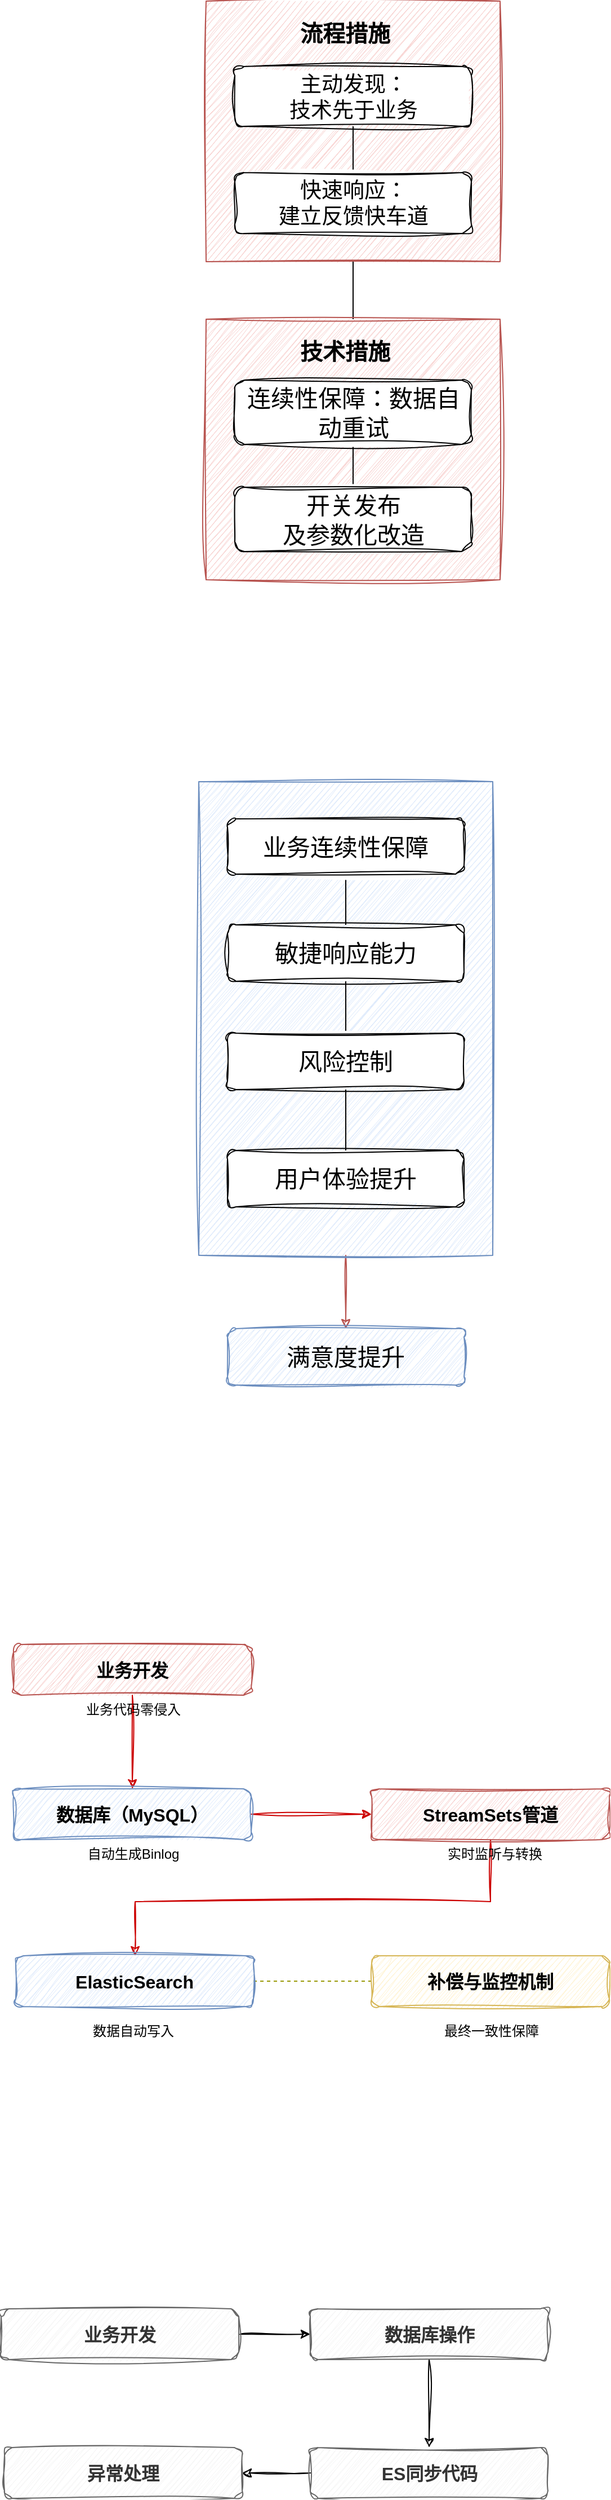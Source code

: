 <mxfile version="27.2.0">
  <diagram name="第 1 页" id="AdEsyRAMDa4sR9InBvqE">
    <mxGraphModel dx="1426" dy="1543" grid="0" gridSize="10" guides="1" tooltips="1" connect="1" arrows="1" fold="1" page="0" pageScale="1" pageWidth="827" pageHeight="1169" background="none" math="0" shadow="0">
      <root>
        <mxCell id="0" />
        <mxCell id="1" parent="0" />
        <mxCell id="jB-_-AgWGcoDBw4eVtvF-16" style="edgeStyle=orthogonalEdgeStyle;rounded=0;orthogonalLoop=1;jettySize=auto;html=1;fillColor=#f8cecc;strokeColor=#b85450;sketch=1;curveFitting=1;jiggle=2;" parent="1" source="jB-_-AgWGcoDBw4eVtvF-14" target="jB-_-AgWGcoDBw4eVtvF-12" edge="1">
          <mxGeometry relative="1" as="geometry" />
        </mxCell>
        <mxCell id="jB-_-AgWGcoDBw4eVtvF-14" value="" style="rounded=0;whiteSpace=wrap;html=1;fillColor=#dae8fc;strokeColor=#6c8ebf;sketch=1;curveFitting=1;jiggle=2;" parent="1" vertex="1">
          <mxGeometry x="184.5" y="-13" width="261" height="420" as="geometry" />
        </mxCell>
        <mxCell id="jB-_-AgWGcoDBw4eVtvF-15" style="edgeStyle=orthogonalEdgeStyle;rounded=0;orthogonalLoop=1;jettySize=auto;html=1;endArrow=none;endFill=0;" parent="1" source="jB-_-AgWGcoDBw4eVtvF-6" target="jB-_-AgWGcoDBw4eVtvF-7" edge="1">
          <mxGeometry relative="1" as="geometry" />
        </mxCell>
        <mxCell id="jB-_-AgWGcoDBw4eVtvF-6" value="业务连续性保障" style="rounded=1;whiteSpace=wrap;html=1;fontSize=21;sketch=1;curveFitting=1;jiggle=2;shadow=0;" parent="1" vertex="1">
          <mxGeometry x="210" y="20" width="210" height="49" as="geometry" />
        </mxCell>
        <mxCell id="jB-_-AgWGcoDBw4eVtvF-17" style="edgeStyle=orthogonalEdgeStyle;rounded=0;orthogonalLoop=1;jettySize=auto;html=1;endArrow=none;endFill=0;" parent="1" source="jB-_-AgWGcoDBw4eVtvF-7" target="jB-_-AgWGcoDBw4eVtvF-8" edge="1">
          <mxGeometry relative="1" as="geometry" />
        </mxCell>
        <mxCell id="jB-_-AgWGcoDBw4eVtvF-7" value="敏捷响应能力" style="rounded=1;whiteSpace=wrap;html=1;fontSize=21;sketch=1;curveFitting=1;jiggle=2;shadow=0;glass=0;" parent="1" vertex="1">
          <mxGeometry x="210" y="114" width="210" height="50" as="geometry" />
        </mxCell>
        <mxCell id="jB-_-AgWGcoDBw4eVtvF-19" style="edgeStyle=orthogonalEdgeStyle;rounded=0;orthogonalLoop=1;jettySize=auto;html=1;endArrow=none;endFill=0;" parent="1" source="jB-_-AgWGcoDBw4eVtvF-8" target="jB-_-AgWGcoDBw4eVtvF-18" edge="1">
          <mxGeometry relative="1" as="geometry" />
        </mxCell>
        <mxCell id="jB-_-AgWGcoDBw4eVtvF-8" value="风险控制" style="rounded=1;whiteSpace=wrap;html=1;fontSize=21;sketch=1;curveFitting=1;jiggle=2;shadow=0;" parent="1" vertex="1">
          <mxGeometry x="210" y="210" width="210" height="50" as="geometry" />
        </mxCell>
        <mxCell id="jB-_-AgWGcoDBw4eVtvF-12" value="满意度提升" style="rounded=1;whiteSpace=wrap;html=1;fontSize=21;fillColor=#dae8fc;strokeColor=#6c8ebf;sketch=1;curveFitting=1;jiggle=2;shadow=0;" parent="1" vertex="1">
          <mxGeometry x="210" y="472" width="210" height="50" as="geometry" />
        </mxCell>
        <mxCell id="jB-_-AgWGcoDBw4eVtvF-18" value="用户体验提升" style="rounded=1;whiteSpace=wrap;html=1;fontSize=21;sketch=1;curveFitting=1;jiggle=2;shadow=0;" parent="1" vertex="1">
          <mxGeometry x="210" y="314" width="210" height="50" as="geometry" />
        </mxCell>
        <mxCell id="QUHebsNqGQ413WILZPqL-4" style="edgeStyle=orthogonalEdgeStyle;rounded=0;orthogonalLoop=1;jettySize=auto;html=1;exitX=0.5;exitY=1;exitDx=0;exitDy=0;sketch=1;curveFitting=1;jiggle=2;strokeColor=#CC0000;" parent="1" source="QUHebsNqGQ413WILZPqL-2" target="QUHebsNqGQ413WILZPqL-3" edge="1">
          <mxGeometry relative="1" as="geometry" />
        </mxCell>
        <mxCell id="QUHebsNqGQ413WILZPqL-2" value="&lt;font style=&quot;font-size: 16px;&quot;&gt;业务开发&lt;/font&gt;" style="rounded=1;whiteSpace=wrap;html=1;sketch=1;curveFitting=1;jiggle=2;fillColor=#f8cecc;strokeColor=#b85450;fontStyle=1" parent="1" vertex="1">
          <mxGeometry x="20" y="752" width="211" height="45" as="geometry" />
        </mxCell>
        <mxCell id="QUHebsNqGQ413WILZPqL-7" style="edgeStyle=orthogonalEdgeStyle;rounded=0;orthogonalLoop=1;jettySize=auto;html=1;entryX=0;entryY=0.5;entryDx=0;entryDy=0;sketch=1;curveFitting=1;jiggle=2;strokeColor=#CC0000;" parent="1" source="QUHebsNqGQ413WILZPqL-3" target="QUHebsNqGQ413WILZPqL-5" edge="1">
          <mxGeometry relative="1" as="geometry" />
        </mxCell>
        <mxCell id="QUHebsNqGQ413WILZPqL-3" value="&lt;span style=&quot;font-size: 16px;&quot;&gt;数据库（MySQL）&lt;/span&gt;" style="rounded=1;whiteSpace=wrap;html=1;sketch=1;curveFitting=1;jiggle=2;fillColor=#dae8fc;strokeColor=#6c8ebf;fontStyle=1" parent="1" vertex="1">
          <mxGeometry x="20" y="880" width="211" height="45" as="geometry" />
        </mxCell>
        <mxCell id="QUHebsNqGQ413WILZPqL-8" style="edgeStyle=orthogonalEdgeStyle;rounded=0;orthogonalLoop=1;jettySize=auto;html=1;sketch=1;curveFitting=1;jiggle=2;strokeColor=#CC0000;" parent="1" source="QUHebsNqGQ413WILZPqL-5" target="QUHebsNqGQ413WILZPqL-6" edge="1">
          <mxGeometry relative="1" as="geometry">
            <Array as="points">
              <mxPoint x="444" y="980" />
              <mxPoint x="128" y="980" />
            </Array>
          </mxGeometry>
        </mxCell>
        <mxCell id="QUHebsNqGQ413WILZPqL-5" value="&lt;span style=&quot;font-size: 16px;&quot;&gt;StreamSets管道&lt;/span&gt;" style="rounded=1;whiteSpace=wrap;html=1;sketch=1;curveFitting=1;jiggle=2;fillColor=#f8cecc;strokeColor=#b85450;fontStyle=1" parent="1" vertex="1">
          <mxGeometry x="338" y="880" width="211" height="45" as="geometry" />
        </mxCell>
        <mxCell id="QUHebsNqGQ413WILZPqL-11" style="edgeStyle=orthogonalEdgeStyle;rounded=0;orthogonalLoop=1;jettySize=auto;html=1;entryX=0;entryY=0.5;entryDx=0;entryDy=0;endArrow=none;endFill=0;dashed=1;strokeColor=#999900;" parent="1" source="QUHebsNqGQ413WILZPqL-6" target="QUHebsNqGQ413WILZPqL-9" edge="1">
          <mxGeometry relative="1" as="geometry" />
        </mxCell>
        <mxCell id="QUHebsNqGQ413WILZPqL-6" value="&lt;span style=&quot;font-size: 16px;&quot;&gt;ElasticSearch&lt;/span&gt;" style="rounded=1;whiteSpace=wrap;html=1;sketch=1;curveFitting=1;jiggle=2;fillColor=#dae8fc;strokeColor=#6c8ebf;fontStyle=1" parent="1" vertex="1">
          <mxGeometry x="22" y="1028" width="211" height="45" as="geometry" />
        </mxCell>
        <mxCell id="QUHebsNqGQ413WILZPqL-9" value="&lt;span style=&quot;font-size: 16px;&quot;&gt;补偿与监控机制&lt;/span&gt;" style="rounded=1;whiteSpace=wrap;html=1;sketch=1;curveFitting=1;jiggle=2;fillColor=#fff2cc;strokeColor=#d6b656;fontStyle=1" parent="1" vertex="1">
          <mxGeometry x="338" y="1028" width="211" height="45" as="geometry" />
        </mxCell>
        <mxCell id="QUHebsNqGQ413WILZPqL-12" value="业务代码零侵入" style="text;html=1;align=center;verticalAlign=middle;resizable=0;points=[];autosize=1;strokeColor=none;fillColor=none;" parent="1" vertex="1">
          <mxGeometry x="74.5" y="797" width="102" height="26" as="geometry" />
        </mxCell>
        <mxCell id="QUHebsNqGQ413WILZPqL-13" value="自动生成Binlog" style="text;html=1;align=center;verticalAlign=middle;resizable=0;points=[];autosize=1;strokeColor=none;fillColor=none;" parent="1" vertex="1">
          <mxGeometry x="76" y="925" width="99" height="26" as="geometry" />
        </mxCell>
        <mxCell id="QUHebsNqGQ413WILZPqL-14" value="数据自动写入" style="text;html=1;align=center;verticalAlign=middle;resizable=0;points=[];autosize=1;strokeColor=none;fillColor=none;" parent="1" vertex="1">
          <mxGeometry x="80.5" y="1082" width="90" height="26" as="geometry" />
        </mxCell>
        <mxCell id="QUHebsNqGQ413WILZPqL-15" value="最终一致性保障" style="text;html=1;align=center;verticalAlign=middle;resizable=0;points=[];autosize=1;strokeColor=none;fillColor=none;" parent="1" vertex="1">
          <mxGeometry x="392.5" y="1082" width="102" height="26" as="geometry" />
        </mxCell>
        <mxCell id="QUHebsNqGQ413WILZPqL-16" value="实时监听与转换" style="text;html=1;align=center;verticalAlign=middle;resizable=0;points=[];autosize=1;strokeColor=none;fillColor=none;" parent="1" vertex="1">
          <mxGeometry x="396" y="925" width="102" height="26" as="geometry" />
        </mxCell>
        <mxCell id="QUHebsNqGQ413WILZPqL-31" style="edgeStyle=orthogonalEdgeStyle;rounded=0;orthogonalLoop=1;jettySize=auto;html=1;entryX=0;entryY=0.5;entryDx=0;entryDy=0;sketch=1;curveFitting=1;jiggle=2;" parent="1" source="QUHebsNqGQ413WILZPqL-18" target="QUHebsNqGQ413WILZPqL-20" edge="1">
          <mxGeometry relative="1" as="geometry" />
        </mxCell>
        <mxCell id="QUHebsNqGQ413WILZPqL-18" value="&lt;font style=&quot;font-size: 16px;&quot;&gt;业务开发&lt;/font&gt;" style="rounded=1;whiteSpace=wrap;html=1;sketch=1;curveFitting=1;jiggle=2;fillColor=#f5f5f5;strokeColor=#666666;fontStyle=1;fontColor=#333333;" parent="1" vertex="1">
          <mxGeometry x="9" y="1341" width="211" height="45" as="geometry" />
        </mxCell>
        <mxCell id="QUHebsNqGQ413WILZPqL-32" style="edgeStyle=orthogonalEdgeStyle;rounded=0;orthogonalLoop=1;jettySize=auto;html=1;sketch=1;curveFitting=1;jiggle=2;" parent="1" source="QUHebsNqGQ413WILZPqL-20" target="QUHebsNqGQ413WILZPqL-22" edge="1">
          <mxGeometry relative="1" as="geometry" />
        </mxCell>
        <mxCell id="QUHebsNqGQ413WILZPqL-20" value="&lt;span style=&quot;font-size: 16px;&quot;&gt;数据库操作&lt;/span&gt;" style="rounded=1;whiteSpace=wrap;html=1;sketch=1;curveFitting=1;jiggle=2;fillColor=#f5f5f5;strokeColor=#666666;fontStyle=1;fontColor=#333333;" parent="1" vertex="1">
          <mxGeometry x="283.5" y="1341" width="211" height="45" as="geometry" />
        </mxCell>
        <mxCell id="QUHebsNqGQ413WILZPqL-33" style="edgeStyle=orthogonalEdgeStyle;rounded=0;orthogonalLoop=1;jettySize=auto;html=1;sketch=1;curveFitting=1;jiggle=2;" parent="1" source="QUHebsNqGQ413WILZPqL-22" target="QUHebsNqGQ413WILZPqL-24" edge="1">
          <mxGeometry relative="1" as="geometry" />
        </mxCell>
        <mxCell id="QUHebsNqGQ413WILZPqL-22" value="&lt;span style=&quot;font-size: 16px;&quot;&gt;ES同步代码&lt;/span&gt;" style="rounded=1;whiteSpace=wrap;html=1;sketch=1;curveFitting=1;jiggle=2;fillColor=#f5f5f5;strokeColor=#666666;fontStyle=1;fontColor=#333333;" parent="1" vertex="1">
          <mxGeometry x="283.5" y="1464" width="211" height="45" as="geometry" />
        </mxCell>
        <mxCell id="QUHebsNqGQ413WILZPqL-24" value="&lt;span style=&quot;font-size: 16px;&quot;&gt;异常处理&lt;/span&gt;" style="rounded=1;whiteSpace=wrap;html=1;sketch=1;curveFitting=1;jiggle=2;fillColor=#f5f5f5;strokeColor=#666666;fontStyle=1;fontColor=#333333;" parent="1" vertex="1">
          <mxGeometry x="12" y="1464" width="211" height="45" as="geometry" />
        </mxCell>
        <mxCell id="bmxxXk34Il-TGlCgdZgC-15" style="edgeStyle=orthogonalEdgeStyle;rounded=0;orthogonalLoop=1;jettySize=auto;html=1;exitX=0.5;exitY=1;exitDx=0;exitDy=0;entryX=0.5;entryY=0;entryDx=0;entryDy=0;endArrow=none;endFill=0;" edge="1" parent="1" source="bmxxXk34Il-TGlCgdZgC-1" target="bmxxXk34Il-TGlCgdZgC-10">
          <mxGeometry relative="1" as="geometry" />
        </mxCell>
        <mxCell id="bmxxXk34Il-TGlCgdZgC-1" value="" style="rounded=0;whiteSpace=wrap;html=1;fillColor=#f8cecc;strokeColor=#b85450;sketch=1;curveFitting=1;jiggle=2;" vertex="1" parent="1">
          <mxGeometry x="191" y="-705" width="261" height="231" as="geometry" />
        </mxCell>
        <mxCell id="bmxxXk34Il-TGlCgdZgC-2" style="edgeStyle=orthogonalEdgeStyle;rounded=0;orthogonalLoop=1;jettySize=auto;html=1;endArrow=none;endFill=0;" edge="1" parent="1" source="bmxxXk34Il-TGlCgdZgC-3" target="bmxxXk34Il-TGlCgdZgC-5">
          <mxGeometry relative="1" as="geometry" />
        </mxCell>
        <mxCell id="bmxxXk34Il-TGlCgdZgC-3" value="主动发现：&lt;div&gt;技术先于业务&lt;/div&gt;" style="rounded=1;whiteSpace=wrap;html=1;fontSize=19;sketch=1;curveFitting=1;jiggle=2;shadow=0;" vertex="1" parent="1">
          <mxGeometry x="216.5" y="-647" width="210" height="53" as="geometry" />
        </mxCell>
        <mxCell id="bmxxXk34Il-TGlCgdZgC-5" value="快速响应：&lt;div&gt;建立反馈快车道&lt;/div&gt;" style="rounded=1;whiteSpace=wrap;html=1;fontSize=19;sketch=1;curveFitting=1;jiggle=2;shadow=0;glass=0;" vertex="1" parent="1">
          <mxGeometry x="216.5" y="-553" width="210" height="54" as="geometry" />
        </mxCell>
        <mxCell id="bmxxXk34Il-TGlCgdZgC-9" value="流程措施" style="text;strokeColor=none;fillColor=none;html=1;fontSize=20;fontStyle=1;verticalAlign=middle;align=center;strokeWidth=1;" vertex="1" parent="1">
          <mxGeometry x="263.5" y="-697" width="100" height="40" as="geometry" />
        </mxCell>
        <mxCell id="bmxxXk34Il-TGlCgdZgC-10" value="" style="rounded=0;whiteSpace=wrap;html=1;fillColor=#f8cecc;strokeColor=#b85450;sketch=1;curveFitting=1;jiggle=2;" vertex="1" parent="1">
          <mxGeometry x="191" y="-423" width="261" height="231" as="geometry" />
        </mxCell>
        <mxCell id="bmxxXk34Il-TGlCgdZgC-11" style="edgeStyle=orthogonalEdgeStyle;rounded=0;orthogonalLoop=1;jettySize=auto;html=1;endArrow=none;endFill=0;" edge="1" parent="1" source="bmxxXk34Il-TGlCgdZgC-12" target="bmxxXk34Il-TGlCgdZgC-13">
          <mxGeometry relative="1" as="geometry" />
        </mxCell>
        <mxCell id="bmxxXk34Il-TGlCgdZgC-12" value="&lt;div&gt;连续性保障：数据自动重试&lt;/div&gt;" style="rounded=1;whiteSpace=wrap;html=1;fontSize=21;sketch=1;curveFitting=1;jiggle=2;shadow=0;" vertex="1" parent="1">
          <mxGeometry x="216.5" y="-369" width="210" height="57" as="geometry" />
        </mxCell>
        <mxCell id="bmxxXk34Il-TGlCgdZgC-13" value="开关发布&lt;div&gt;及&lt;span style=&quot;background-color: transparent; color: light-dark(rgb(0, 0, 0), rgb(255, 255, 255));&quot;&gt;参数化改造&lt;/span&gt;&lt;/div&gt;" style="rounded=1;whiteSpace=wrap;html=1;fontSize=21;sketch=1;curveFitting=1;jiggle=2;shadow=0;glass=0;" vertex="1" parent="1">
          <mxGeometry x="216.5" y="-274" width="210" height="57" as="geometry" />
        </mxCell>
        <mxCell id="bmxxXk34Il-TGlCgdZgC-14" value="技术措施" style="text;strokeColor=none;fillColor=none;html=1;fontSize=20;fontStyle=1;verticalAlign=middle;align=center;strokeWidth=1;" vertex="1" parent="1">
          <mxGeometry x="263.5" y="-415" width="100" height="40" as="geometry" />
        </mxCell>
      </root>
    </mxGraphModel>
  </diagram>
</mxfile>
